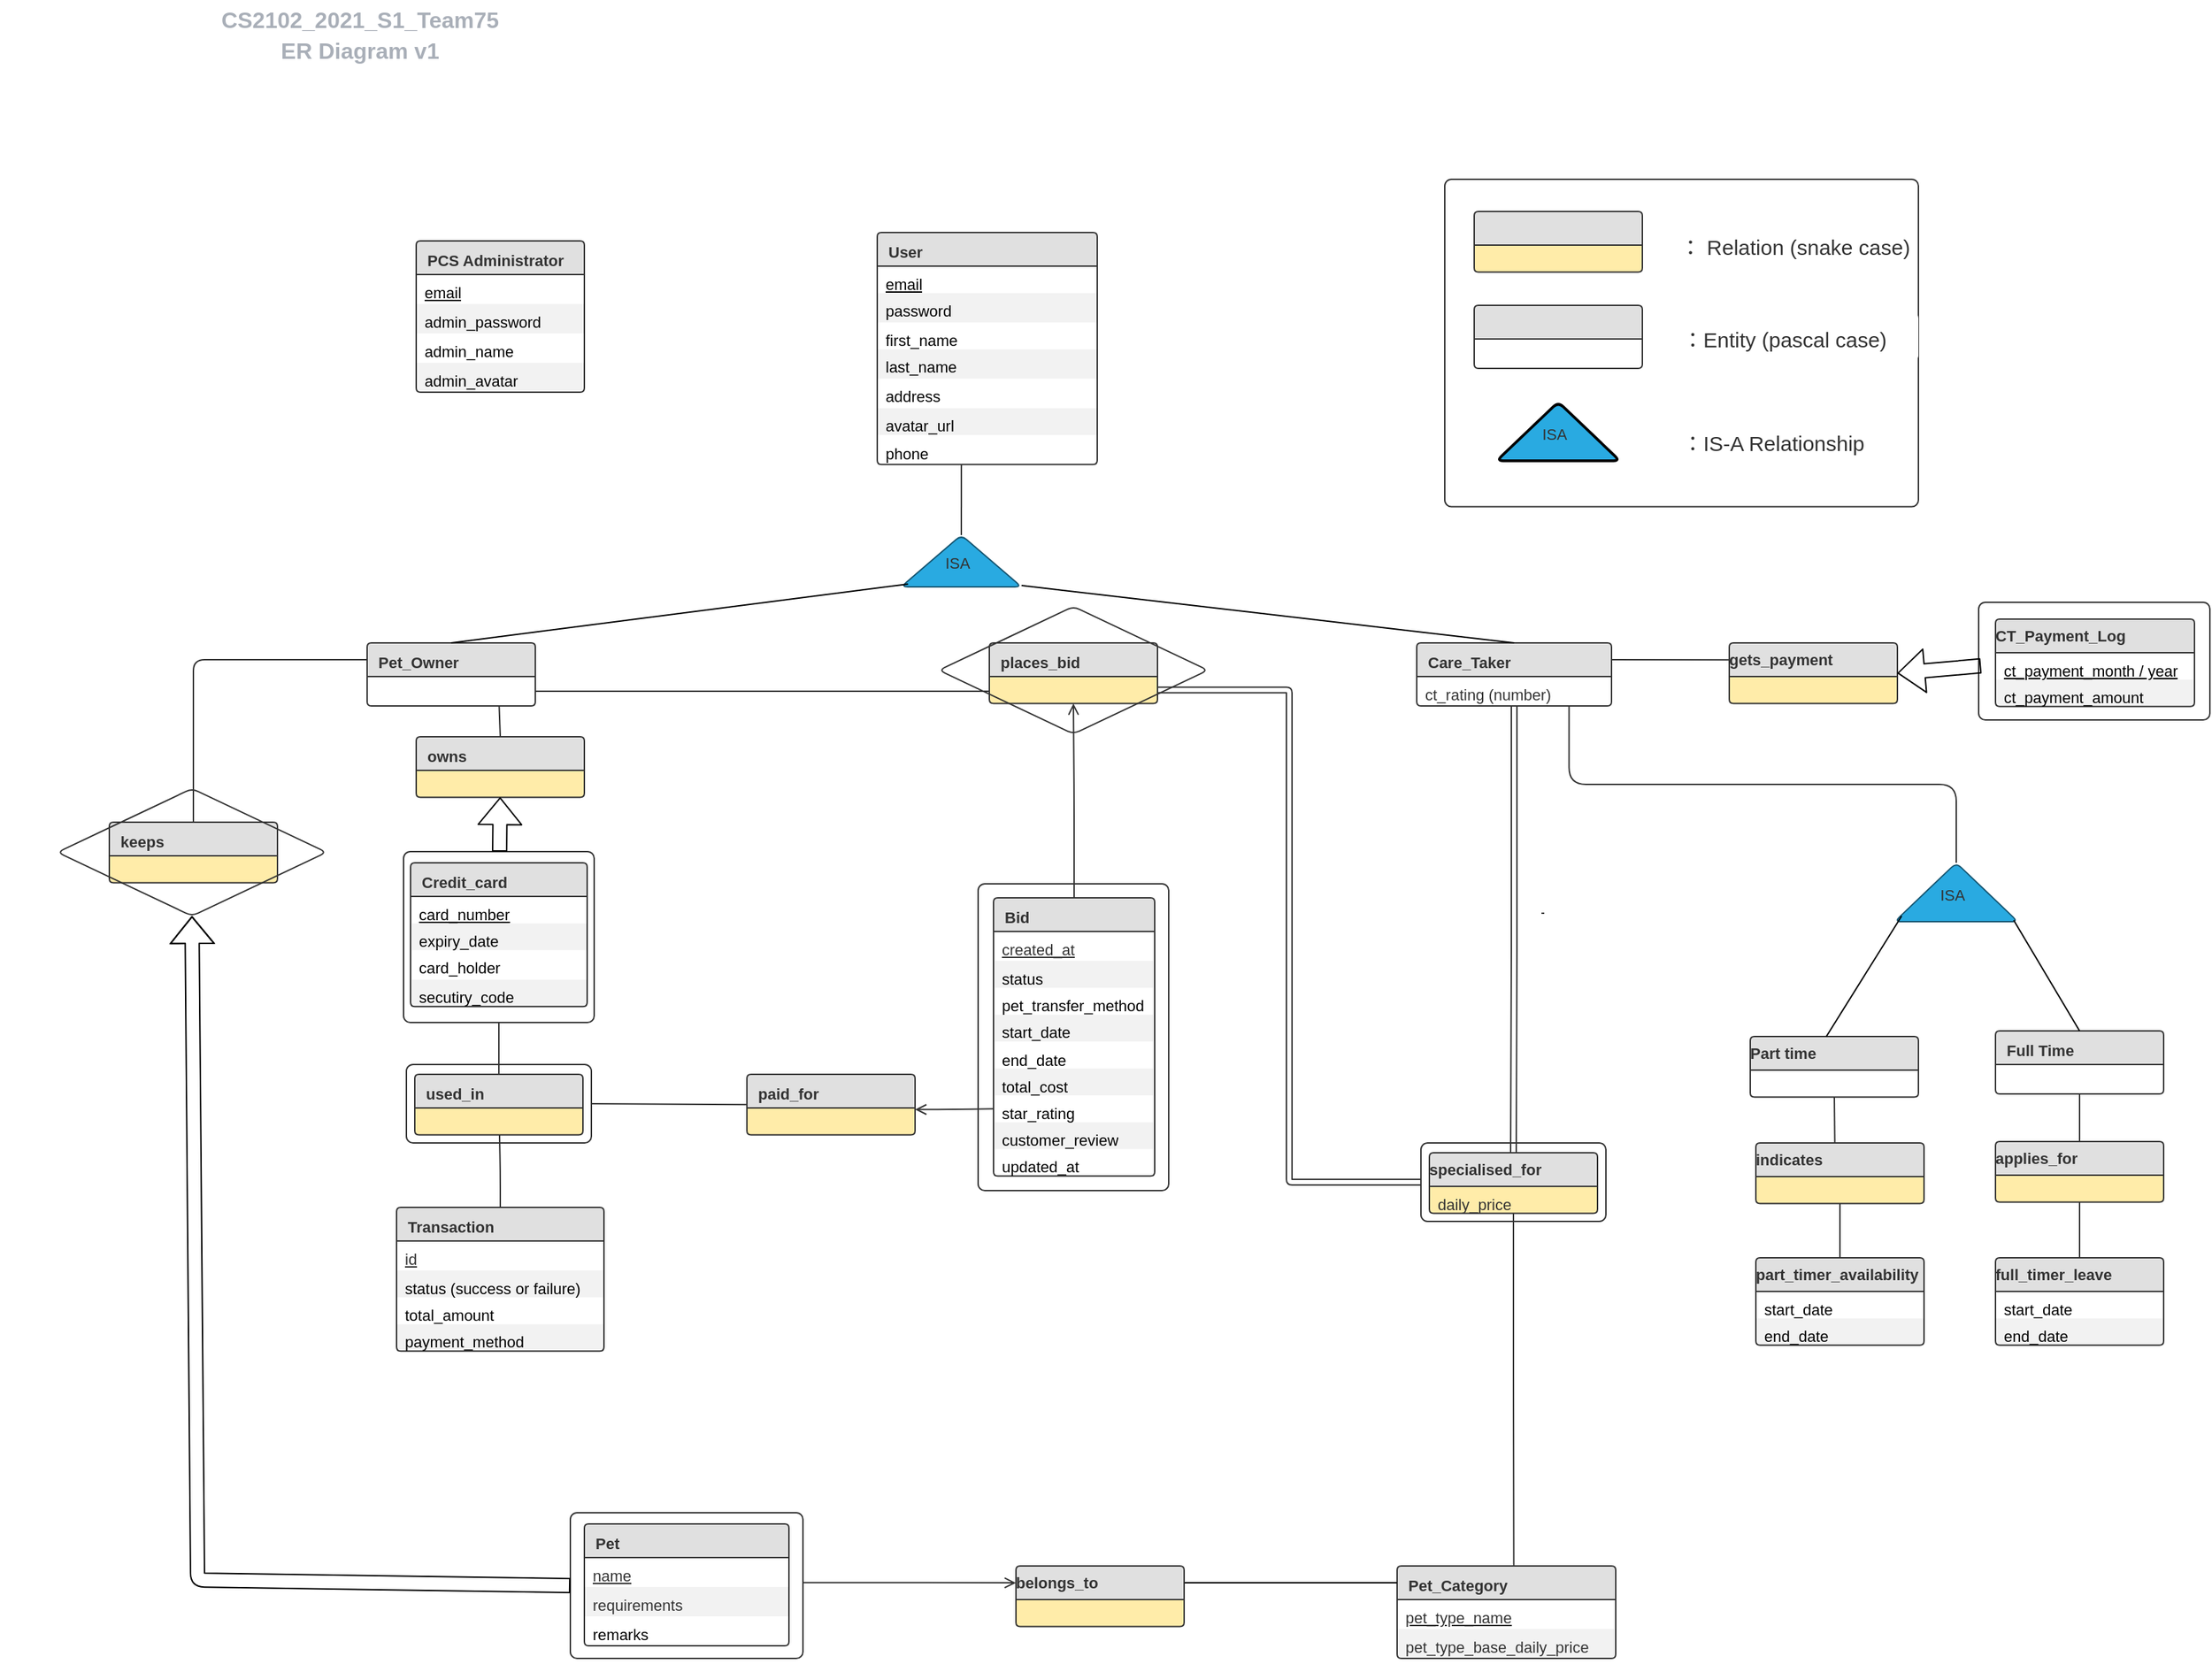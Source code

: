 <mxfile version="13.7.3" type="github">
  <diagram id="R2lEEEUBdFMjLlhIrx00" name="Page-1">
    <mxGraphModel dx="702" dy="761" grid="1" gridSize="10" guides="1" tooltips="1" connect="1" arrows="1" fold="1" page="1" pageScale="1" pageWidth="850" pageHeight="1100" math="0" shadow="0" extFonts="Permanent Marker^https://fonts.googleapis.com/css?family=Permanent+Marker">
      <root>
        <mxCell id="0" />
        <mxCell id="1" parent="0" />
        <UserObject label="： Relation (snake case)" lucidchartObjectId="J92w3vOhZNqa" id="pLCtcRJWkeLQ_BAob0Jh-1">
          <mxCell style="html=1;whiteSpace=wrap;strokeColor=none;fontSize=15;fontColor=#333333;spacing=0;fillColor=#ffffff;" vertex="1" zOrder="0" parent="1">
            <mxGeometry x="1330" y="280" width="180" height="36" as="geometry" />
          </mxCell>
        </UserObject>
        <UserObject label="" lucidchartObjectId=".fisC.M4q9FI" id="pLCtcRJWkeLQ_BAob0Jh-2">
          <mxCell style="html=1;jettySize=18;overflow=width;strokeColor=#333333;strokeOpacity=100;rounded=1;arcSize=16;edgeStyle=orthogonalEdgeStyle;startArrow=none;;endArrow=none;;exitX=0.5;exitY=-0.007;exitPerimeter=1;entryX=-0.003;entryY=0.266;entryPerimeter=1;" edge="1" parent="1" source="pLCtcRJWkeLQ_BAob0Jh-58" target="pLCtcRJWkeLQ_BAob0Jh-5">
            <mxGeometry width="100" height="100" relative="1" as="geometry">
              <Array as="points" />
            </mxGeometry>
          </mxCell>
        </UserObject>
        <mxCell id="pLCtcRJWkeLQ_BAob0Jh-3" value="Care_Taker" style="html=1;whiteSpace=wrap;swimlane;childLayout=stackLayout;horizontal=1;horizontalStack=0;resizeParent=1;resizeParentMax=0;resizeLast=0;collapsible=1;marginBottom=0;swimlaneFillColor=#ffffff;startSize=24;fontSize=11;fontColor=#333333;align=left;spacingLeft=6.72;spacingRight=11.2;spacingTop=3.2;spacing=2;strokeColor=#333333;strokeOpacity=100;fillOpacity=100;rounded=1;absoluteArcSize=1;arcSize=6;fillColor=#ffffff;fillColor=#e0e0e0;" vertex="1" zOrder="522.334" parent="1">
          <mxGeometry x="1150" y="581" width="139" height="45" as="geometry" />
        </mxCell>
        <mxCell id="pLCtcRJWkeLQ_BAob0Jh-4" value="ct_rating (number)" style="part=1;resizeHeight=0;strokeColor=none;align=left;verticalAlign=top;spacingLeft=4;spacingRight=4;overflow=hidden;rotatable=0;points=[[0,0.5],[1,0.5]];portConstraint=eastwest;html=1;swimlaneFillColor=#ffffff;fontSize=11;fontColor=#333333;fillColor=none;strokeOpacity=100;fillOpacity=100;" vertex="1" parent="pLCtcRJWkeLQ_BAob0Jh-3">
          <mxGeometry y="24" width="139" height="21" as="geometry" />
        </mxCell>
        <mxCell id="pLCtcRJWkeLQ_BAob0Jh-5" value="Pet_Owner" style="html=1;whiteSpace=wrap;swimlane;childLayout=stackLayout;horizontal=1;horizontalStack=0;resizeParent=1;resizeParentMax=0;resizeLast=0;collapsible=1;marginBottom=0;swimlaneFillColor=#ffffff;startSize=24;fontSize=11;fontColor=#333333;align=left;spacingLeft=6.72;spacingRight=11.2;spacingTop=3.2;spacing=2;strokeColor=#333333;strokeOpacity=100;fillOpacity=100;rounded=1;absoluteArcSize=1;arcSize=6;fillColor=#ffffff;fillColor=#e0e0e0;" vertex="1" zOrder="523.853" parent="1">
          <mxGeometry x="401" y="581" width="120" height="45" as="geometry" />
        </mxCell>
        <mxCell id="pLCtcRJWkeLQ_BAob0Jh-6" value="" style="part=1;resizeHeight=0;strokeColor=none;align=left;verticalAlign=top;spacingLeft=4;spacingRight=4;overflow=hidden;rotatable=0;points=[[0,0.5],[1,0.5]];portConstraint=eastwest;html=1;swimlaneFillColor=#ffffff;fontSize=11;fillColor=none;strokeOpacity=100;fillOpacity=100;" vertex="1" parent="pLCtcRJWkeLQ_BAob0Jh-5">
          <mxGeometry y="24" width="120" height="21" as="geometry" />
        </mxCell>
        <mxCell id="pLCtcRJWkeLQ_BAob0Jh-7" value="Full Time" style="html=1;whiteSpace=wrap;swimlane;childLayout=stackLayout;horizontal=1;horizontalStack=0;resizeParent=1;resizeParentMax=0;resizeLast=0;collapsible=1;marginBottom=0;swimlaneFillColor=#ffffff;startSize=24;fontSize=11;fontColor=#333333;align=left;spacingLeft=6.72;spacingRight=11.2;spacingTop=3.2;spacing=2;strokeColor=#333333;strokeOpacity=100;fillOpacity=100;rounded=1;absoluteArcSize=1;arcSize=6;fillColor=#ffffff;fillColor=#e0e0e0;" vertex="1" zOrder="525.557" parent="1">
          <mxGeometry x="1563" y="858" width="120" height="45" as="geometry" />
        </mxCell>
        <mxCell id="pLCtcRJWkeLQ_BAob0Jh-8" value="" style="part=1;resizeHeight=0;strokeColor=none;align=left;verticalAlign=top;spacingLeft=4;spacingRight=4;overflow=hidden;rotatable=0;points=[[0,0.5],[1,0.5]];portConstraint=eastwest;html=1;swimlaneFillColor=#ffffff;fontSize=11;fillColor=none;strokeOpacity=100;fillOpacity=100;" vertex="1" parent="pLCtcRJWkeLQ_BAob0Jh-7">
          <mxGeometry y="24" width="120" height="21" as="geometry" />
        </mxCell>
        <mxCell id="pLCtcRJWkeLQ_BAob0Jh-9" value="Part time" style="html=1;whiteSpace=wrap;swimlane;childLayout=stackLayout;horizontal=1;horizontalStack=0;resizeParent=1;resizeParentMax=0;resizeLast=0;collapsible=1;marginBottom=0;swimlaneFillColor=#ffffff;startSize=24;fontSize=11;fontColor=#333333;align=left;spacing=0;strokeColor=#333333;strokeOpacity=100;fillOpacity=100;rounded=1;absoluteArcSize=1;arcSize=6;fillColor=#ffffff;fillColor=#e0e0e0;" vertex="1" zOrder="654.764" parent="1">
          <mxGeometry x="1388" y="862" width="120" height="43.2" as="geometry" />
        </mxCell>
        <mxCell id="pLCtcRJWkeLQ_BAob0Jh-10" value="" style="part=1;resizeHeight=0;strokeColor=none;align=left;verticalAlign=top;spacingLeft=4;spacingRight=4;overflow=hidden;rotatable=0;points=[[0,0.5],[1,0.5]];portConstraint=eastwest;html=1;swimlaneFillColor=#ffffff;fontSize=11;fillColor=none;strokeOpacity=100;fillOpacity=100;" vertex="1" parent="pLCtcRJWkeLQ_BAob0Jh-9">
          <mxGeometry y="24" width="120" height="19.2" as="geometry" />
        </mxCell>
        <mxCell id="pLCtcRJWkeLQ_BAob0Jh-11" value="User" style="html=1;whiteSpace=wrap;swimlane;childLayout=stackLayout;horizontal=1;horizontalStack=0;resizeParent=1;resizeParentMax=0;resizeLast=0;collapsible=1;marginBottom=0;swimlaneFillColor=#ffffff;startSize=24;fontSize=11;fontColor=#333333;align=left;spacingLeft=6.72;spacingRight=11.2;spacingTop=3.2;spacing=2;strokeColor=#333333;strokeOpacity=100;fillOpacity=100;rounded=1;absoluteArcSize=1;arcSize=6;fillColor=#ffffff;fillColor=#e0e0e0;" vertex="1" zOrder="655.764" parent="1">
          <mxGeometry x="765" y="288" width="157" height="165.6" as="geometry" />
        </mxCell>
        <mxCell id="pLCtcRJWkeLQ_BAob0Jh-12" value="&lt;span style=&quot;text-align: center;&quot;&gt;  &lt;/span&gt;&lt;span style=&quot;text-decoration: underline;text-align: center;&quot;&gt;email&lt;/span&gt;" style="part=1;resizeHeight=0;strokeColor=none;align=left;verticalAlign=top;spacingLeft=4;spacingRight=4;overflow=hidden;rotatable=0;points=[[0,0.5],[1,0.5]];portConstraint=eastwest;html=1;swimlaneFillColor=#ffffff;fontSize=11;fontStyle=4;fillColor=none;strokeOpacity=100;fillOpacity=100;" vertex="1" parent="pLCtcRJWkeLQ_BAob0Jh-11">
          <mxGeometry y="24" width="157" height="19.2" as="geometry" />
        </mxCell>
        <mxCell id="pLCtcRJWkeLQ_BAob0Jh-13" value="password" style="part=1;resizeHeight=0;strokeColor=none;align=left;verticalAlign=top;spacingLeft=4;spacingRight=4;overflow=hidden;rotatable=0;points=[[0,0.5],[1,0.5]];portConstraint=eastwest;html=1;swimlaneFillColor=#ffffff;fontSize=11;fontColor=#000000;fillColor=#000000;opacity=5;" vertex="1" parent="pLCtcRJWkeLQ_BAob0Jh-11">
          <mxGeometry y="43.2" width="157" height="21" as="geometry" />
        </mxCell>
        <mxCell id="pLCtcRJWkeLQ_BAob0Jh-14" value="  first_name" style="part=1;resizeHeight=0;strokeColor=none;align=left;verticalAlign=top;spacingLeft=4;spacingRight=4;overflow=hidden;rotatable=0;points=[[0,0.5],[1,0.5]];portConstraint=eastwest;html=1;swimlaneFillColor=#ffffff;fontSize=11;fillColor=none;strokeOpacity=100;fillOpacity=100;" vertex="1" parent="pLCtcRJWkeLQ_BAob0Jh-11">
          <mxGeometry y="64.2" width="157" height="19.2" as="geometry" />
        </mxCell>
        <mxCell id="pLCtcRJWkeLQ_BAob0Jh-15" value="last_name" style="part=1;resizeHeight=0;strokeColor=none;align=left;verticalAlign=top;spacingLeft=4;spacingRight=4;overflow=hidden;rotatable=0;points=[[0,0.5],[1,0.5]];portConstraint=eastwest;html=1;swimlaneFillColor=#ffffff;fontSize=11;fontColor=#000000;fillColor=#000000;opacity=5;" vertex="1" parent="pLCtcRJWkeLQ_BAob0Jh-11">
          <mxGeometry y="83.4" width="157" height="21" as="geometry" />
        </mxCell>
        <mxCell id="pLCtcRJWkeLQ_BAob0Jh-16" value="address" style="part=1;resizeHeight=0;strokeColor=none;align=left;verticalAlign=top;spacingLeft=4;spacingRight=4;overflow=hidden;rotatable=0;points=[[0,0.5],[1,0.5]];portConstraint=eastwest;html=1;swimlaneFillColor=#ffffff;fontSize=11;fontColor=#000000;fillColor=none;strokeOpacity=100;fillOpacity=100;" vertex="1" parent="pLCtcRJWkeLQ_BAob0Jh-11">
          <mxGeometry y="104.4" width="157" height="21" as="geometry" />
        </mxCell>
        <mxCell id="pLCtcRJWkeLQ_BAob0Jh-17" value="  avatar_url" style="part=1;resizeHeight=0;strokeColor=none;align=left;verticalAlign=top;spacingLeft=4;spacingRight=4;overflow=hidden;rotatable=0;points=[[0,0.5],[1,0.5]];portConstraint=eastwest;html=1;swimlaneFillColor=#ffffff;fontSize=11;fillColor=#000000;opacity=5;" vertex="1" parent="pLCtcRJWkeLQ_BAob0Jh-11">
          <mxGeometry y="125.4" width="157" height="19.2" as="geometry" />
        </mxCell>
        <mxCell id="pLCtcRJWkeLQ_BAob0Jh-18" value="phone" style="part=1;resizeHeight=0;strokeColor=none;align=left;verticalAlign=top;spacingLeft=4;spacingRight=4;overflow=hidden;rotatable=0;points=[[0,0.5],[1,0.5]];portConstraint=eastwest;html=1;swimlaneFillColor=#ffffff;fontSize=11;fontColor=#000000;fillColor=none;strokeOpacity=100;fillOpacity=100;" vertex="1" parent="pLCtcRJWkeLQ_BAob0Jh-11">
          <mxGeometry y="144.6" width="157" height="21" as="geometry" />
        </mxCell>
        <mxCell id="pLCtcRJWkeLQ_BAob0Jh-19" value="" style="group;dropTarget=0;" vertex="1" parent="1">
          <mxGeometry x="140" y="123" width="512" height="46" as="geometry" />
        </mxCell>
        <UserObject label="&lt;div style=&quot;font-size:16px;color:#a9afb8;font-weight: bold;text-align: center;margin-left: 6px;margin-right: 6px;margin-top: 2px;&quot;&gt;CS2102_2021_S1_Team75&#xa;&lt;/div&gt;&lt;div style=&quot;font-size:16px;color:#a9afb8;font-weight: bold;text-align: center;margin-left: 6px;margin-right: 6px;margin-top: 2px;&quot;&gt;ER Diagram v1&lt;/div&gt;" lucidchartObjectId="7P10iKuZFoYz" id="pLCtcRJWkeLQ_BAob0Jh-20">
          <mxCell style="html=1;whiteSpace=wrap;;overflow=width;spacing=2;strokeOpacity=0;fillOpacity=0;rounded=1;absoluteArcSize=1;arcSize=9.6;fillColor=#ffffff;" vertex="1" zOrder="689.896" parent="pLCtcRJWkeLQ_BAob0Jh-19">
            <mxGeometry width="512" height="46" as="geometry" />
          </mxCell>
        </UserObject>
        <mxCell id="pLCtcRJWkeLQ_BAob0Jh-21" value="Pet" style="html=1;whiteSpace=wrap;swimlane;childLayout=stackLayout;horizontal=1;horizontalStack=0;resizeParent=1;resizeParentMax=0;resizeLast=0;collapsible=1;marginBottom=0;swimlaneFillColor=#ffffff;startSize=24;fontSize=11;fontColor=#333333;align=left;spacingLeft=6.72;spacingRight=11.2;spacingTop=3.2;spacing=2;strokeColor=#333333;strokeOpacity=100;fillOpacity=100;rounded=1;absoluteArcSize=1;arcSize=6;fillColor=#ffffff;fillColor=#e0e0e0;" vertex="1" zOrder="719" parent="1">
          <mxGeometry x="556" y="1210" width="146" height="87" as="geometry" />
        </mxCell>
        <mxCell id="pLCtcRJWkeLQ_BAob0Jh-22" value="name" style="part=1;resizeHeight=0;strokeColor=none;align=left;verticalAlign=top;spacingLeft=4;spacingRight=4;overflow=hidden;rotatable=0;points=[[0,0.5],[1,0.5]];portConstraint=eastwest;html=1;swimlaneFillColor=#ffffff;fontSize=11;fontColor=#333333;fontStyle=4;fillColor=none;strokeOpacity=100;fillOpacity=100;" vertex="1" parent="pLCtcRJWkeLQ_BAob0Jh-21">
          <mxGeometry y="24" width="146" height="21" as="geometry" />
        </mxCell>
        <mxCell id="pLCtcRJWkeLQ_BAob0Jh-23" value="requirements" style="part=1;resizeHeight=0;strokeColor=none;align=left;verticalAlign=top;spacingLeft=4;spacingRight=4;overflow=hidden;rotatable=0;points=[[0,0.5],[1,0.5]];portConstraint=eastwest;html=1;swimlaneFillColor=#ffffff;fontSize=11;fontColor=#333333;fillColor=#000000;opacity=5;" vertex="1" parent="pLCtcRJWkeLQ_BAob0Jh-21">
          <mxGeometry y="45" width="146" height="21" as="geometry" />
        </mxCell>
        <mxCell id="pLCtcRJWkeLQ_BAob0Jh-24" value="remarks" style="part=1;resizeHeight=0;strokeColor=none;align=left;verticalAlign=top;spacingLeft=4;spacingRight=4;overflow=hidden;rotatable=0;points=[[0,0.5],[1,0.5]];portConstraint=eastwest;html=1;swimlaneFillColor=#ffffff;fontSize=11;fontColor=#000000;fillColor=none;strokeOpacity=100;fillOpacity=100;" vertex="1" parent="pLCtcRJWkeLQ_BAob0Jh-21">
          <mxGeometry y="66" width="146" height="21" as="geometry" />
        </mxCell>
        <mxCell id="pLCtcRJWkeLQ_BAob0Jh-26" value="Pet_Category" style="html=1;whiteSpace=wrap;swimlane;childLayout=stackLayout;horizontal=1;horizontalStack=0;resizeParent=1;resizeParentMax=0;resizeLast=0;collapsible=1;marginBottom=0;swimlaneFillColor=#ffffff;startSize=24;fontSize=11;fontColor=#333333;align=left;spacingLeft=6.72;spacingRight=11.2;spacingTop=3.2;spacing=2;strokeColor=#333333;strokeOpacity=100;fillOpacity=100;rounded=1;absoluteArcSize=1;arcSize=6;fillColor=#ffffff;fillColor=#e0e0e0;" vertex="1" zOrder="1049.189" parent="1">
          <mxGeometry x="1136" y="1240" width="156" height="66" as="geometry" />
        </mxCell>
        <mxCell id="pLCtcRJWkeLQ_BAob0Jh-27" value="pet_type_name" style="part=1;resizeHeight=0;strokeColor=none;align=left;verticalAlign=top;spacingLeft=4;spacingRight=4;overflow=hidden;rotatable=0;points=[[0,0.5],[1,0.5]];portConstraint=eastwest;html=1;swimlaneFillColor=#ffffff;fontSize=11;fontColor=#333333;fontStyle=4;fillColor=none;strokeOpacity=100;fillOpacity=100;" vertex="1" parent="pLCtcRJWkeLQ_BAob0Jh-26">
          <mxGeometry y="24" width="156" height="21" as="geometry" />
        </mxCell>
        <mxCell id="pLCtcRJWkeLQ_BAob0Jh-28" value="pet_type_base_daily_price" style="part=1;resizeHeight=0;strokeColor=none;align=left;verticalAlign=top;spacingLeft=4;spacingRight=4;overflow=hidden;rotatable=0;points=[[0,0.5],[1,0.5]];portConstraint=eastwest;html=1;swimlaneFillColor=#ffffff;fontSize=11;fontColor=#333333;fillColor=#000000;opacity=5;" vertex="1" parent="pLCtcRJWkeLQ_BAob0Jh-26">
          <mxGeometry y="45" width="156" height="21" as="geometry" />
        </mxCell>
        <mxCell id="pLCtcRJWkeLQ_BAob0Jh-29" value="PCS Administrator" style="html=1;whiteSpace=wrap;swimlane;childLayout=stackLayout;horizontal=1;horizontalStack=0;resizeParent=1;resizeParentMax=0;resizeLast=0;collapsible=1;marginBottom=0;swimlaneFillColor=#ffffff;startSize=24;fontSize=11;fontColor=#333333;align=left;spacingLeft=6.72;spacingRight=11.2;spacingTop=3.2;spacing=2;strokeColor=#333333;strokeOpacity=100;fillOpacity=100;rounded=1;absoluteArcSize=1;arcSize=6;fillColor=#ffffff;fillColor=#e0e0e0;" vertex="1" zOrder="1054.189" parent="1">
          <mxGeometry x="436" y="294" width="120" height="108" as="geometry" />
        </mxCell>
        <mxCell id="pLCtcRJWkeLQ_BAob0Jh-30" value="email" style="part=1;resizeHeight=0;strokeColor=none;align=left;verticalAlign=top;spacingLeft=4;spacingRight=4;overflow=hidden;rotatable=0;points=[[0,0.5],[1,0.5]];portConstraint=eastwest;html=1;swimlaneFillColor=#ffffff;fontSize=11;fontColor=#000000;fontStyle=4;fillColor=none;strokeOpacity=100;fillOpacity=100;" vertex="1" parent="pLCtcRJWkeLQ_BAob0Jh-29">
          <mxGeometry y="24" width="120" height="21" as="geometry" />
        </mxCell>
        <mxCell id="pLCtcRJWkeLQ_BAob0Jh-31" value="admin_password" style="part=1;resizeHeight=0;strokeColor=none;align=left;verticalAlign=top;spacingLeft=4;spacingRight=4;overflow=hidden;rotatable=0;points=[[0,0.5],[1,0.5]];portConstraint=eastwest;html=1;swimlaneFillColor=#ffffff;fontSize=11;fontColor=#000000;fillColor=#000000;opacity=5;" vertex="1" parent="pLCtcRJWkeLQ_BAob0Jh-29">
          <mxGeometry y="45" width="120" height="21" as="geometry" />
        </mxCell>
        <mxCell id="pLCtcRJWkeLQ_BAob0Jh-32" value="admin_name" style="part=1;resizeHeight=0;strokeColor=none;align=left;verticalAlign=top;spacingLeft=4;spacingRight=4;overflow=hidden;rotatable=0;points=[[0,0.5],[1,0.5]];portConstraint=eastwest;html=1;swimlaneFillColor=#ffffff;fontSize=11;fontColor=#000000;fillColor=none;strokeOpacity=100;fillOpacity=100;" vertex="1" parent="pLCtcRJWkeLQ_BAob0Jh-29">
          <mxGeometry y="66" width="120" height="21" as="geometry" />
        </mxCell>
        <mxCell id="pLCtcRJWkeLQ_BAob0Jh-33" value="admin_avatar" style="part=1;resizeHeight=0;strokeColor=none;align=left;verticalAlign=top;spacingLeft=4;spacingRight=4;overflow=hidden;rotatable=0;points=[[0,0.5],[1,0.5]];portConstraint=eastwest;html=1;swimlaneFillColor=#ffffff;fontSize=11;fontColor=#000000;fillColor=#000000;opacity=5;" vertex="1" parent="pLCtcRJWkeLQ_BAob0Jh-29">
          <mxGeometry y="87" width="120" height="21" as="geometry" />
        </mxCell>
        <UserObject label="" lucidchartObjectId="eF0wk0n9QOhP" id="pLCtcRJWkeLQ_BAob0Jh-34">
          <mxCell style="html=1;jettySize=18;overflow=width;rounded=0;startArrow=none;;endArrow=none;;exitX=0.5;exitY=1.007;exitPerimeter=1;" edge="1" parent="1" source="pLCtcRJWkeLQ_BAob0Jh-58">
            <mxGeometry width="100" height="100" relative="1" as="geometry">
              <Array as="points" />
              <mxPoint x="276" y="730" as="targetPoint" />
            </mxGeometry>
          </mxCell>
        </UserObject>
        <mxCell id="pLCtcRJWkeLQ_BAob0Jh-35" value="Transaction" style="html=1;whiteSpace=wrap;swimlane;childLayout=stackLayout;horizontal=1;horizontalStack=0;resizeParent=1;resizeParentMax=0;resizeLast=0;collapsible=1;marginBottom=0;swimlaneFillColor=#ffffff;startSize=24;fontSize=11;fontColor=#333333;align=left;spacingLeft=6.72;spacingRight=11.2;spacingTop=3.2;spacing=2;strokeColor=#333333;strokeOpacity=100;fillOpacity=100;rounded=1;absoluteArcSize=1;arcSize=6;fillColor=#ffffff;fillColor=#e0e0e0;" vertex="1" zOrder="1079.189" parent="1">
          <mxGeometry x="422" y="984" width="148" height="102.6" as="geometry" />
        </mxCell>
        <mxCell id="pLCtcRJWkeLQ_BAob0Jh-36" value="id" style="part=1;resizeHeight=0;strokeColor=none;align=left;verticalAlign=top;spacingLeft=4;spacingRight=4;overflow=hidden;rotatable=0;points=[[0,0.5],[1,0.5]];portConstraint=eastwest;html=1;swimlaneFillColor=#ffffff;fontSize=11;fontColor=#333333;fontStyle=4;fillColor=none;strokeOpacity=100;fillOpacity=100;" vertex="1" parent="pLCtcRJWkeLQ_BAob0Jh-35">
          <mxGeometry y="24" width="148" height="21" as="geometry" />
        </mxCell>
        <mxCell id="pLCtcRJWkeLQ_BAob0Jh-37" value="  status (success or failure)" style="part=1;resizeHeight=0;strokeColor=none;align=left;verticalAlign=top;spacingLeft=4;spacingRight=4;overflow=hidden;rotatable=0;points=[[0,0.5],[1,0.5]];portConstraint=eastwest;html=1;swimlaneFillColor=#ffffff;fontSize=11;fillColor=#000000;opacity=5;" vertex="1" parent="pLCtcRJWkeLQ_BAob0Jh-35">
          <mxGeometry y="45" width="148" height="19.2" as="geometry" />
        </mxCell>
        <mxCell id="pLCtcRJWkeLQ_BAob0Jh-38" value="  total_amount" style="part=1;resizeHeight=0;strokeColor=none;align=left;verticalAlign=top;spacingLeft=4;spacingRight=4;overflow=hidden;rotatable=0;points=[[0,0.5],[1,0.5]];portConstraint=eastwest;html=1;swimlaneFillColor=#ffffff;fontSize=11;fillColor=none;strokeOpacity=100;fillOpacity=100;" vertex="1" parent="pLCtcRJWkeLQ_BAob0Jh-35">
          <mxGeometry y="64.2" width="148" height="19.2" as="geometry" />
        </mxCell>
        <mxCell id="pLCtcRJWkeLQ_BAob0Jh-39" value="  payment_method" style="part=1;resizeHeight=0;strokeColor=none;align=left;verticalAlign=top;spacingLeft=4;spacingRight=4;overflow=hidden;rotatable=0;points=[[0,0.5],[1,0.5]];portConstraint=eastwest;html=1;swimlaneFillColor=#ffffff;fontSize=11;fillColor=#000000;opacity=5;" vertex="1" parent="pLCtcRJWkeLQ_BAob0Jh-35">
          <mxGeometry y="83.4" width="148" height="19.2" as="geometry" />
        </mxCell>
        <UserObject label="" lucidchartObjectId="Ok1wGXs0Cxxs" id="pLCtcRJWkeLQ_BAob0Jh-40">
          <mxCell style="html=1;jettySize=18;overflow=width;strokeColor=#333333;strokeOpacity=100;rounded=1;arcSize=24;edgeStyle=orthogonalEdgeStyle;startArrow=none;;endArrow=none;;exitX=0.5;exitY=1.007;exitPerimeter=1;entryX=0.5;entryY=-0.007;entryPerimeter=1;shape=link;" edge="1" parent="1" source="pLCtcRJWkeLQ_BAob0Jh-3" target="pLCtcRJWkeLQ_BAob0Jh-48">
            <mxGeometry width="100" height="100" relative="1" as="geometry">
              <Array as="points">
                <mxPoint x="1220" y="800" />
              </Array>
            </mxGeometry>
          </mxCell>
        </UserObject>
        <UserObject label="" lucidchartObjectId="3k1wYldF0scP" id="pLCtcRJWkeLQ_BAob0Jh-41">
          <mxCell style="html=1;jettySize=18;overflow=width;strokeColor=#333333;strokeOpacity=100;rounded=1;arcSize=24;edgeStyle=orthogonalEdgeStyle;startArrow=none;;endArrow=none;;exitX=0.5;exitY=1.007;exitPerimeter=1;entryX=0.534;entryY=-0.005;entryPerimeter=1;" edge="1" parent="1" source="pLCtcRJWkeLQ_BAob0Jh-48" target="pLCtcRJWkeLQ_BAob0Jh-26">
            <mxGeometry width="100" height="100" relative="1" as="geometry">
              <Array as="points" />
            </mxGeometry>
          </mxCell>
        </UserObject>
        <UserObject label="ISA" lucidchartObjectId="Zm1wp87TRQOu" id="pLCtcRJWkeLQ_BAob0Jh-42">
          <mxCell style="html=1;whiteSpace=wrap;shape=triangle;direction=north;fontSize=11;fontColor=#333333;align=center;spacingLeft=6.72;spacingRight=11.2;spacingTop=3.2;spacing=3;strokeColor=#155571;fillOpacity=100;rounded=1;absoluteArcSize=1;arcSize=9.6;fillColor=#29aae1;" vertex="1" zOrder="1092.189" parent="1">
            <mxGeometry x="782" y="504" width="86" height="37" as="geometry" />
          </mxCell>
        </UserObject>
        <UserObject label="" lucidchartObjectId="Zm1wcgM~XhMM" id="pLCtcRJWkeLQ_BAob0Jh-43">
          <mxCell style="html=1;jettySize=18;overflow=width;rounded=0;startArrow=none;;endArrow=none;;exitX=0.054;exitY=0.058;exitPerimeter=0;entryX=0.5;entryY=-0.007;entryPerimeter=1;exitDx=0;exitDy=0;" edge="1" parent="1" source="pLCtcRJWkeLQ_BAob0Jh-42" target="pLCtcRJWkeLQ_BAob0Jh-5">
            <mxGeometry width="100" height="100" relative="1" as="geometry">
              <Array as="points" />
            </mxGeometry>
          </mxCell>
        </UserObject>
        <UserObject label="" lucidchartObjectId="Zm1w4iTG2UIC" id="pLCtcRJWkeLQ_BAob0Jh-44">
          <mxCell style="html=1;jettySize=18;overflow=width;rounded=0;startArrow=none;;endArrow=none;;entryX=0.5;entryY=-0.007;entryPerimeter=1;" edge="1" parent="1" target="pLCtcRJWkeLQ_BAob0Jh-3">
            <mxGeometry width="100" height="100" relative="1" as="geometry">
              <Array as="points" />
              <mxPoint x="868" y="540" as="sourcePoint" />
            </mxGeometry>
          </mxCell>
        </UserObject>
        <UserObject label="" lucidchartObjectId="Zm1wftv0lwO5" id="pLCtcRJWkeLQ_BAob0Jh-45">
          <mxCell style="html=1;jettySize=18;overflow=width;strokeColor=#333333;strokeOpacity=100;rounded=1;arcSize=24;edgeStyle=orthogonalEdgeStyle;startArrow=none;;endArrow=none;;exitX=0.382;exitY=1.002;exitPerimeter=1;entryX=1;entryY=0.5;entryDx=0;entryDy=0;" edge="1" parent="1" source="pLCtcRJWkeLQ_BAob0Jh-11" target="pLCtcRJWkeLQ_BAob0Jh-42">
            <mxGeometry width="100" height="100" relative="1" as="geometry">
              <Array as="points" />
              <mxPoint x="825" y="490" as="targetPoint" />
            </mxGeometry>
          </mxCell>
        </UserObject>
        <UserObject label="" lucidchartObjectId="~M1wTSHABmT." id="pLCtcRJWkeLQ_BAob0Jh-46">
          <mxCell style="html=1;jettySize=18;overflow=width;strokeColor=#333333;strokeOpacity=100;rounded=1;arcSize=24;edgeStyle=orthogonalEdgeStyle;startArrow=none;;endArrow=open;;exitX=1.002;exitY=0.48;exitPerimeter=1;entryX=-0.003;entryY=0.278;entryPerimeter=1;" edge="1" parent="1" source="pLCtcRJWkeLQ_BAob0Jh-92" target="pLCtcRJWkeLQ_BAob0Jh-55">
            <mxGeometry width="100" height="100" relative="1" as="geometry">
              <Array as="points" />
            </mxGeometry>
          </mxCell>
        </UserObject>
        <UserObject label="" lucidchartObjectId="lN1w8nqqmAUg" id="pLCtcRJWkeLQ_BAob0Jh-47">
          <mxCell style="html=1;jettySize=18;overflow=width;rounded=0;startArrow=none;;endArrow=none;;exitX=1.002;exitY=0.278;exitPerimeter=1;entryX=-0.002;entryY=0.181;entryPerimeter=1;" edge="1" parent="1" source="pLCtcRJWkeLQ_BAob0Jh-55" target="pLCtcRJWkeLQ_BAob0Jh-26">
            <mxGeometry width="100" height="100" relative="1" as="geometry">
              <Array as="points" />
            </mxGeometry>
          </mxCell>
        </UserObject>
        <mxCell id="pLCtcRJWkeLQ_BAob0Jh-48" value="specialised_for" style="html=1;whiteSpace=wrap;swimlane;childLayout=stackLayout;horizontal=1;horizontalStack=0;resizeParent=1;resizeParentMax=0;resizeLast=0;collapsible=1;marginBottom=0;swimlaneFillColor=#ffeca9;startSize=24;fontSize=11;fontColor=#333333;align=left;spacing=0;strokeColor=#333333;strokeOpacity=100;fillOpacity=100;rounded=1;absoluteArcSize=1;arcSize=6;fillColor=#ffeca9;fillColor=#e0e0e0;" vertex="1" zOrder="1123.189" parent="1">
          <mxGeometry x="1159" y="945" width="120" height="43.2" as="geometry" />
        </mxCell>
        <mxCell id="pLCtcRJWkeLQ_BAob0Jh-49" value="daily_price" style="part=1;resizeHeight=0;strokeColor=none;align=left;verticalAlign=top;spacingLeft=4;spacingRight=4;overflow=hidden;rotatable=0;points=[[0,0.5],[1,0.5]];portConstraint=eastwest;html=1;swimlaneFillColor=#ffeca9;fontSize=11;fontColor=#333333;fillColor=none;strokeOpacity=100;fillOpacity=100;" vertex="1" parent="pLCtcRJWkeLQ_BAob0Jh-48">
          <mxGeometry y="24" width="120" height="19.2" as="geometry" />
        </mxCell>
        <mxCell id="pLCtcRJWkeLQ_BAob0Jh-50" value="Credit_card" style="html=1;whiteSpace=wrap;swimlane;childLayout=stackLayout;horizontal=1;horizontalStack=0;resizeParent=1;resizeParentMax=0;resizeLast=0;collapsible=1;marginBottom=0;swimlaneFillColor=#ffffff;startSize=24;fontSize=11;fontColor=#333333;align=left;spacingLeft=6.72;spacingRight=11.2;spacingTop=3.2;spacing=2;strokeColor=#333333;strokeOpacity=100;fillOpacity=100;rounded=1;absoluteArcSize=1;arcSize=6;fillColor=#ffffff;fillColor=#e0e0e0;" vertex="1" zOrder="1129.189" parent="1">
          <mxGeometry x="432" y="738" width="126" height="102.6" as="geometry" />
        </mxCell>
        <mxCell id="pLCtcRJWkeLQ_BAob0Jh-51" value="&lt;span style=&quot;text-align: center;&quot;&gt;  &lt;/span&gt;&lt;span style=&quot;text-decoration: underline;text-align: center;&quot;&gt;card_number&lt;/span&gt;" style="part=1;resizeHeight=0;strokeColor=none;align=left;verticalAlign=top;spacingLeft=4;spacingRight=4;overflow=hidden;rotatable=0;points=[[0,0.5],[1,0.5]];portConstraint=eastwest;html=1;swimlaneFillColor=#ffffff;fontSize=11;fontStyle=4;fillColor=none;strokeOpacity=100;fillOpacity=100;" vertex="1" parent="pLCtcRJWkeLQ_BAob0Jh-50">
          <mxGeometry y="24" width="126" height="19.2" as="geometry" />
        </mxCell>
        <mxCell id="pLCtcRJWkeLQ_BAob0Jh-52" value="  expiry_date" style="part=1;resizeHeight=0;strokeColor=none;align=left;verticalAlign=top;spacingLeft=4;spacingRight=4;overflow=hidden;rotatable=0;points=[[0,0.5],[1,0.5]];portConstraint=eastwest;html=1;swimlaneFillColor=#ffffff;fontSize=11;fillColor=#000000;opacity=5;" vertex="1" parent="pLCtcRJWkeLQ_BAob0Jh-50">
          <mxGeometry y="43.2" width="126" height="19.2" as="geometry" />
        </mxCell>
        <mxCell id="pLCtcRJWkeLQ_BAob0Jh-53" value="card_holder" style="part=1;resizeHeight=0;strokeColor=none;align=left;verticalAlign=top;spacingLeft=4;spacingRight=4;overflow=hidden;rotatable=0;points=[[0,0.5],[1,0.5]];portConstraint=eastwest;html=1;swimlaneFillColor=#ffffff;fontSize=11;fontColor=#000000;fillColor=none;strokeOpacity=100;fillOpacity=100;" vertex="1" parent="pLCtcRJWkeLQ_BAob0Jh-50">
          <mxGeometry y="62.4" width="126" height="21" as="geometry" />
        </mxCell>
        <mxCell id="pLCtcRJWkeLQ_BAob0Jh-54" value="   secutiry_code" style="part=1;resizeHeight=0;strokeColor=none;align=left;verticalAlign=top;spacingLeft=4;spacingRight=4;overflow=hidden;rotatable=0;points=[[0,0.5],[1,0.5]];portConstraint=eastwest;html=1;swimlaneFillColor=#ffffff;fontSize=11;fillColor=#000000;opacity=5;" vertex="1" parent="pLCtcRJWkeLQ_BAob0Jh-50">
          <mxGeometry y="83.4" width="126" height="19.2" as="geometry" />
        </mxCell>
        <mxCell id="pLCtcRJWkeLQ_BAob0Jh-55" value="belongs_to" style="html=1;whiteSpace=wrap;swimlane;childLayout=stackLayout;horizontal=1;horizontalStack=0;resizeParent=1;resizeParentMax=0;resizeLast=0;collapsible=1;marginBottom=0;swimlaneFillColor=#ffeca9;startSize=24;fontSize=11;fontColor=#333333;align=left;spacing=0;strokeColor=#333333;strokeOpacity=100;fillOpacity=100;rounded=1;absoluteArcSize=1;arcSize=6;fillColor=#ffeca9;fillColor=#e0e0e0;" vertex="1" zOrder="1132.189" parent="1">
          <mxGeometry x="864" y="1240" width="120" height="43.2" as="geometry" />
        </mxCell>
        <mxCell id="pLCtcRJWkeLQ_BAob0Jh-56" value="" style="part=1;resizeHeight=0;strokeColor=none;align=left;verticalAlign=top;spacingLeft=4;spacingRight=4;overflow=hidden;rotatable=0;points=[[0,0.5],[1,0.5]];portConstraint=eastwest;html=1;swimlaneFillColor=#ffeca9;fontSize=11;fillColor=none;strokeOpacity=100;fillOpacity=100;" vertex="1" parent="pLCtcRJWkeLQ_BAob0Jh-55">
          <mxGeometry y="24" width="120" height="19.2" as="geometry" />
        </mxCell>
        <UserObject label="" lucidchartObjectId="B01wCE1-mpaB" id="pLCtcRJWkeLQ_BAob0Jh-57">
          <mxCell style="html=1;jettySize=18;overflow=width;strokeColor=#333333;strokeOpacity=100;rounded=0;startArrow=none;;endArrow=none;;" edge="1" parent="1">
            <mxGeometry width="100" height="100" relative="1" as="geometry">
              <Array as="points" />
              <mxPoint x="1241" y="774" as="sourcePoint" />
              <mxPoint x="1239" y="774" as="targetPoint" />
            </mxGeometry>
          </mxCell>
        </UserObject>
        <mxCell id="pLCtcRJWkeLQ_BAob0Jh-58" value="keeps" style="html=1;whiteSpace=wrap;swimlane;childLayout=stackLayout;horizontal=1;horizontalStack=0;resizeParent=1;resizeParentMax=0;resizeLast=0;collapsible=1;marginBottom=0;swimlaneFillColor=#ffeca9;startSize=24;fontSize=11;fontColor=#333333;align=left;spacingLeft=6.72;spacingRight=11.2;spacingTop=3.2;spacing=2;strokeColor=#333333;strokeOpacity=100;fillOpacity=100;rounded=1;absoluteArcSize=1;arcSize=6;fillColor=#ffeca9;fillColor=#e0e0e0;" vertex="1" zOrder="1142.189" parent="1">
          <mxGeometry x="217" y="709" width="120" height="43.2" as="geometry" />
        </mxCell>
        <mxCell id="pLCtcRJWkeLQ_BAob0Jh-59" value="" style="part=1;resizeHeight=0;strokeColor=none;align=left;verticalAlign=top;spacingLeft=4;spacingRight=4;overflow=hidden;rotatable=0;points=[[0,0.5],[1,0.5]];portConstraint=eastwest;html=1;swimlaneFillColor=#ffeca9;fontSize=11;fillColor=none;strokeOpacity=100;fillOpacity=100;" vertex="1" parent="pLCtcRJWkeLQ_BAob0Jh-58">
          <mxGeometry y="24" width="120" height="19.2" as="geometry" />
        </mxCell>
        <mxCell id="pLCtcRJWkeLQ_BAob0Jh-60" value="places_bid" style="html=1;whiteSpace=wrap;swimlane;childLayout=stackLayout;horizontal=1;horizontalStack=0;resizeParent=1;resizeParentMax=0;resizeLast=0;collapsible=1;marginBottom=0;swimlaneFillColor=#ffeca9;startSize=24;fontSize=11;fontColor=#333333;align=left;spacingLeft=6.72;spacingRight=11.2;spacingTop=3.2;spacing=2;strokeColor=#333333;strokeOpacity=100;fillOpacity=100;rounded=1;absoluteArcSize=1;arcSize=6;fillColor=#ffeca9;fillColor=#e0e0e0;" vertex="1" zOrder="1143.189" parent="1">
          <mxGeometry x="845" y="581" width="120" height="43.2" as="geometry" />
        </mxCell>
        <mxCell id="pLCtcRJWkeLQ_BAob0Jh-61" value="" style="part=1;resizeHeight=0;strokeColor=none;align=left;verticalAlign=top;spacingLeft=4;spacingRight=4;overflow=hidden;rotatable=0;points=[[0,0.5],[1,0.5]];portConstraint=eastwest;html=1;swimlaneFillColor=#ffeca9;fontSize=11;fillColor=none;strokeOpacity=100;fillOpacity=100;" vertex="1" parent="pLCtcRJWkeLQ_BAob0Jh-60">
          <mxGeometry y="24" width="120" height="19.2" as="geometry" />
        </mxCell>
        <mxCell id="pLCtcRJWkeLQ_BAob0Jh-62" value="paid_for" style="html=1;whiteSpace=wrap;swimlane;childLayout=stackLayout;horizontal=1;horizontalStack=0;resizeParent=1;resizeParentMax=0;resizeLast=0;collapsible=1;marginBottom=0;swimlaneFillColor=#ffeca9;startSize=24;fontSize=11;fontColor=#333333;align=left;spacingLeft=6.72;spacingRight=11.2;spacingTop=3.2;spacing=2;strokeColor=#333333;strokeOpacity=100;fillOpacity=100;rounded=1;absoluteArcSize=1;arcSize=6;fillColor=#ffeca9;fillColor=#e0e0e0;" vertex="1" zOrder="1144.189" parent="1">
          <mxGeometry x="672" y="889" width="120" height="43.2" as="geometry" />
        </mxCell>
        <mxCell id="pLCtcRJWkeLQ_BAob0Jh-63" value="" style="part=1;resizeHeight=0;strokeColor=none;align=left;verticalAlign=top;spacingLeft=4;spacingRight=4;overflow=hidden;rotatable=0;points=[[0,0.5],[1,0.5]];portConstraint=eastwest;html=1;swimlaneFillColor=#ffeca9;fontSize=11;fillColor=none;strokeOpacity=100;fillOpacity=100;" vertex="1" parent="pLCtcRJWkeLQ_BAob0Jh-62">
          <mxGeometry y="24" width="120" height="19.2" as="geometry" />
        </mxCell>
        <UserObject label="ISA" lucidchartObjectId="F-1wIIA9BhnV" id="pLCtcRJWkeLQ_BAob0Jh-64">
          <mxCell style="html=1;whiteSpace=wrap;shape=triangle;direction=north;fontSize=11;fontColor=#333333;align=center;spacingLeft=6.72;spacingRight=11.2;spacingTop=3.2;spacing=3;strokeColor=#155571;fillOpacity=100;rounded=1;absoluteArcSize=1;arcSize=9.6;fillColor=#29aae1;" vertex="1" zOrder="1147.189" parent="1">
            <mxGeometry x="1491" y="738" width="88" height="42" as="geometry" />
          </mxCell>
        </UserObject>
        <UserObject label="" lucidchartObjectId="N.1wyCxKDHjT" id="pLCtcRJWkeLQ_BAob0Jh-65">
          <mxCell style="html=1;jettySize=18;overflow=width;strokeColor=#333333;strokeOpacity=100;rounded=1;arcSize=24;edgeStyle=orthogonalEdgeStyle;startArrow=none;;endArrow=none;;exitX=-0.002;exitY=0.5;exitPerimeter=1;entryX=1.002;entryY=0.779;entryPerimeter=1;shape=link;" edge="1" parent="1" source="pLCtcRJWkeLQ_BAob0Jh-99" target="pLCtcRJWkeLQ_BAob0Jh-60">
            <mxGeometry width="100" height="100" relative="1" as="geometry" />
          </mxCell>
        </UserObject>
        <UserObject label="" lucidchartObjectId="zb2wceniIElF" id="pLCtcRJWkeLQ_BAob0Jh-66">
          <mxCell style="html=1;jettySize=18;overflow=width;strokeColor=#333333;strokeOpacity=100;rounded=1;arcSize=24;edgeStyle=orthogonalEdgeStyle;startArrow=none;;endArrow=open;;exitX=0.5;exitY=-0.002;exitPerimeter=1;entryX=0.5;entryY=1.007;entryPerimeter=1;" edge="1" parent="1" source="pLCtcRJWkeLQ_BAob0Jh-67" target="pLCtcRJWkeLQ_BAob0Jh-60">
            <mxGeometry width="100" height="100" relative="1" as="geometry">
              <Array as="points" />
            </mxGeometry>
          </mxCell>
        </UserObject>
        <mxCell id="pLCtcRJWkeLQ_BAob0Jh-67" value="Bid" style="html=1;whiteSpace=wrap;swimlane;childLayout=stackLayout;horizontal=1;horizontalStack=0;resizeParent=1;resizeParentMax=0;resizeLast=0;collapsible=1;marginBottom=0;swimlaneFillColor=#ffffff;startSize=24;fontSize=11;fontColor=#333333;align=left;spacingLeft=6.72;spacingRight=11.2;spacingTop=3.2;spacing=2;strokeColor=#333333;strokeOpacity=100;fillOpacity=100;rounded=1;absoluteArcSize=1;arcSize=6;fillColor=#ffffff;fillColor=#e0e0e0;" vertex="1" zOrder="1155.189" parent="1">
          <mxGeometry x="848" y="763" width="115" height="198.6" as="geometry" />
        </mxCell>
        <mxCell id="pLCtcRJWkeLQ_BAob0Jh-68" value="created_at" style="part=1;resizeHeight=0;strokeColor=none;align=left;verticalAlign=top;spacingLeft=4;spacingRight=4;overflow=hidden;rotatable=0;points=[[0,0.5],[1,0.5]];portConstraint=eastwest;html=1;swimlaneFillColor=#ffffff;fontSize=11;fontColor=#333333;fontStyle=4;fillColor=none;strokeOpacity=100;fillOpacity=100;" vertex="1" parent="pLCtcRJWkeLQ_BAob0Jh-67">
          <mxGeometry y="24" width="115" height="21" as="geometry" />
        </mxCell>
        <mxCell id="pLCtcRJWkeLQ_BAob0Jh-69" value="  status" style="part=1;resizeHeight=0;strokeColor=none;align=left;verticalAlign=top;spacingLeft=4;spacingRight=4;overflow=hidden;rotatable=0;points=[[0,0.5],[1,0.5]];portConstraint=eastwest;html=1;swimlaneFillColor=#ffffff;fontSize=11;fillColor=#000000;opacity=5;" vertex="1" parent="pLCtcRJWkeLQ_BAob0Jh-67">
          <mxGeometry y="45" width="115" height="19.2" as="geometry" />
        </mxCell>
        <mxCell id="pLCtcRJWkeLQ_BAob0Jh-70" value="  pet_transfer_method" style="part=1;resizeHeight=0;strokeColor=none;align=left;verticalAlign=top;spacingLeft=4;spacingRight=4;overflow=hidden;rotatable=0;points=[[0,0.5],[1,0.5]];portConstraint=eastwest;html=1;swimlaneFillColor=#ffffff;fontSize=11;fillColor=none;strokeOpacity=100;fillOpacity=100;" vertex="1" parent="pLCtcRJWkeLQ_BAob0Jh-67">
          <mxGeometry y="64.2" width="115" height="19.2" as="geometry" />
        </mxCell>
        <mxCell id="pLCtcRJWkeLQ_BAob0Jh-71" value="  start_date" style="part=1;resizeHeight=0;strokeColor=none;align=left;verticalAlign=top;spacingLeft=4;spacingRight=4;overflow=hidden;rotatable=0;points=[[0,0.5],[1,0.5]];portConstraint=eastwest;html=1;swimlaneFillColor=#ffffff;fontSize=11;fillColor=#000000;opacity=5;" vertex="1" parent="pLCtcRJWkeLQ_BAob0Jh-67">
          <mxGeometry y="83.4" width="115" height="19.2" as="geometry" />
        </mxCell>
        <mxCell id="pLCtcRJWkeLQ_BAob0Jh-72" value="  end_date" style="part=1;resizeHeight=0;strokeColor=none;align=left;verticalAlign=top;spacingLeft=4;spacingRight=4;overflow=hidden;rotatable=0;points=[[0,0.5],[1,0.5]];portConstraint=eastwest;html=1;swimlaneFillColor=#ffffff;fontSize=11;fillColor=none;strokeOpacity=100;fillOpacity=100;" vertex="1" parent="pLCtcRJWkeLQ_BAob0Jh-67">
          <mxGeometry y="102.6" width="115" height="19.2" as="geometry" />
        </mxCell>
        <mxCell id="pLCtcRJWkeLQ_BAob0Jh-73" value="  total_cost" style="part=1;resizeHeight=0;strokeColor=none;align=left;verticalAlign=top;spacingLeft=4;spacingRight=4;overflow=hidden;rotatable=0;points=[[0,0.5],[1,0.5]];portConstraint=eastwest;html=1;swimlaneFillColor=#ffffff;fontSize=11;fillColor=#000000;opacity=5;" vertex="1" parent="pLCtcRJWkeLQ_BAob0Jh-67">
          <mxGeometry y="121.8" width="115" height="19.2" as="geometry" />
        </mxCell>
        <mxCell id="pLCtcRJWkeLQ_BAob0Jh-74" value="  star_rating" style="part=1;resizeHeight=0;strokeColor=none;align=left;verticalAlign=top;spacingLeft=4;spacingRight=4;overflow=hidden;rotatable=0;points=[[0,0.5],[1,0.5]];portConstraint=eastwest;html=1;swimlaneFillColor=#ffffff;fontSize=11;fillColor=none;strokeOpacity=100;fillOpacity=100;" vertex="1" parent="pLCtcRJWkeLQ_BAob0Jh-67">
          <mxGeometry y="141" width="115" height="19.2" as="geometry" />
        </mxCell>
        <mxCell id="pLCtcRJWkeLQ_BAob0Jh-75" value="  customer_review" style="part=1;resizeHeight=0;strokeColor=none;align=left;verticalAlign=top;spacingLeft=4;spacingRight=4;overflow=hidden;rotatable=0;points=[[0,0.5],[1,0.5]];portConstraint=eastwest;html=1;swimlaneFillColor=#ffffff;fontSize=11;fillColor=#000000;opacity=5;" vertex="1" parent="pLCtcRJWkeLQ_BAob0Jh-67">
          <mxGeometry y="160.2" width="115" height="19.2" as="geometry" />
        </mxCell>
        <mxCell id="pLCtcRJWkeLQ_BAob0Jh-76" value="  updated_at" style="part=1;resizeHeight=0;strokeColor=none;align=left;verticalAlign=top;spacingLeft=4;spacingRight=4;overflow=hidden;rotatable=0;points=[[0,0.5],[1,0.5]];portConstraint=eastwest;html=1;swimlaneFillColor=#ffffff;fontSize=11;fillColor=none;strokeOpacity=100;fillOpacity=100;" vertex="1" parent="pLCtcRJWkeLQ_BAob0Jh-67">
          <mxGeometry y="179.4" width="115" height="19.2" as="geometry" />
        </mxCell>
        <UserObject label="" lucidchartObjectId="Ck2wTKAyaiJr" id="pLCtcRJWkeLQ_BAob0Jh-77">
          <mxCell style="html=1;jettySize=18;overflow=width;strokeColor=#333333;strokeOpacity=100;rounded=1;arcSize=24;edgeStyle=orthogonalEdgeStyle;startArrow=none;;endArrow=none;;exitX=0.786;exitY=1.007;exitPerimeter=1;entryX=1;entryY=0.5;entryDx=0;entryDy=0;" edge="1" parent="1" source="pLCtcRJWkeLQ_BAob0Jh-3" target="pLCtcRJWkeLQ_BAob0Jh-64">
            <mxGeometry width="100" height="100" relative="1" as="geometry">
              <Array as="points" />
            </mxGeometry>
          </mxCell>
        </UserObject>
        <UserObject label="" lucidchartObjectId="-k2wym~Uyhia" id="pLCtcRJWkeLQ_BAob0Jh-78">
          <mxCell style="html=1;jettySize=18;overflow=width;rounded=0;startArrow=none;;endArrow=none;;exitX=0.095;exitY=0.057;exitPerimeter=0;entryX=0.452;entryY=-0.005;entryPerimeter=1;exitDx=0;exitDy=0;" edge="1" parent="1" source="pLCtcRJWkeLQ_BAob0Jh-64" target="pLCtcRJWkeLQ_BAob0Jh-9">
            <mxGeometry width="100" height="100" relative="1" as="geometry">
              <Array as="points" />
            </mxGeometry>
          </mxCell>
        </UserObject>
        <UserObject label="" lucidchartObjectId="~k2w0fMdgVqm" id="pLCtcRJWkeLQ_BAob0Jh-79">
          <mxCell style="html=1;jettySize=18;overflow=width;rounded=0;startArrow=none;;endArrow=none;;exitX=0.024;exitY=0.966;exitPerimeter=0;entryX=0.5;entryY=-0.005;entryPerimeter=1;exitDx=0;exitDy=0;" edge="1" parent="1" source="pLCtcRJWkeLQ_BAob0Jh-64" target="pLCtcRJWkeLQ_BAob0Jh-7">
            <mxGeometry width="100" height="100" relative="1" as="geometry">
              <Array as="points" />
            </mxGeometry>
          </mxCell>
        </UserObject>
        <UserObject label="" lucidchartObjectId="UQ2w5AL9IjyG" id="pLCtcRJWkeLQ_BAob0Jh-81">
          <mxCell style="html=1;jettySize=18;overflow=width;strokeColor=#333333;strokeOpacity=100;rounded=1;arcSize=24;edgeStyle=orthogonalEdgeStyle;startArrow=none;;endArrow=none;;exitX=0.5;exitY=-0.007;exitPerimeter=1;entryX=0.789;entryY=1.007;entryPerimeter=1;" edge="1" parent="1" source="pLCtcRJWkeLQ_BAob0Jh-83" target="pLCtcRJWkeLQ_BAob0Jh-5">
            <mxGeometry width="100" height="100" relative="1" as="geometry">
              <Array as="points" />
            </mxGeometry>
          </mxCell>
        </UserObject>
        <UserObject label="" lucidchartObjectId="QO2waST2UdMV" id="pLCtcRJWkeLQ_BAob0Jh-82">
          <mxCell style="html=1;jettySize=18;overflow=width;strokeColor=#333333;strokeOpacity=100;rounded=1;arcSize=24;edgeStyle=orthogonalEdgeStyle;startArrow=none;;endArrow=none;;exitX=1.002;exitY=0.768;exitPerimeter=1;entryX=-0.003;entryY=0.8;entryPerimeter=1;" edge="1" parent="1" source="pLCtcRJWkeLQ_BAob0Jh-5" target="pLCtcRJWkeLQ_BAob0Jh-60">
            <mxGeometry width="100" height="100" relative="1" as="geometry">
              <Array as="points" />
            </mxGeometry>
          </mxCell>
        </UserObject>
        <mxCell id="pLCtcRJWkeLQ_BAob0Jh-83" value="owns" style="html=1;whiteSpace=wrap;swimlane;childLayout=stackLayout;horizontal=1;horizontalStack=0;resizeParent=1;resizeParentMax=0;resizeLast=0;collapsible=1;marginBottom=0;swimlaneFillColor=#ffeca9;startSize=24;fontSize=11;fontColor=#333333;align=left;spacingLeft=6.72;spacingRight=11.2;spacingTop=3.2;spacing=2;strokeColor=#333333;strokeOpacity=100;fillOpacity=100;rounded=1;absoluteArcSize=1;arcSize=6;fillColor=#ffeca9;fillColor=#e0e0e0;" vertex="1" zOrder="1164.189" parent="1">
          <mxGeometry x="436" y="648" width="120" height="43.2" as="geometry" />
        </mxCell>
        <mxCell id="pLCtcRJWkeLQ_BAob0Jh-84" value="" style="part=1;resizeHeight=0;strokeColor=none;align=left;verticalAlign=top;spacingLeft=4;spacingRight=4;overflow=hidden;rotatable=0;points=[[0,0.5],[1,0.5]];portConstraint=eastwest;html=1;swimlaneFillColor=#ffeca9;fontSize=11;fillColor=none;strokeOpacity=100;fillOpacity=100;" vertex="1" parent="pLCtcRJWkeLQ_BAob0Jh-83">
          <mxGeometry y="24" width="120" height="19.2" as="geometry" />
        </mxCell>
        <mxCell id="pLCtcRJWkeLQ_BAob0Jh-85" value="" style="html=1;whiteSpace=wrap;swimlane;childLayout=stackLayout;horizontal=1;horizontalStack=0;resizeParent=1;resizeParentMax=0;resizeLast=0;collapsible=1;marginBottom=0;swimlaneFillColor=#ffeca9;startSize=24;fontSize=11;align=left;spacingLeft=6.72;spacingRight=11.2;spacingTop=3.2;spacing=2;strokeColor=#333333;strokeOpacity=100;fillOpacity=100;rounded=1;absoluteArcSize=1;arcSize=6;fillColor=#ffeca9;fillColor=#e0e0e0;" vertex="1" zOrder="1166.189" parent="1">
          <mxGeometry x="1191" y="273" width="120" height="43.2" as="geometry" />
        </mxCell>
        <mxCell id="pLCtcRJWkeLQ_BAob0Jh-86" value="" style="part=1;resizeHeight=0;strokeColor=none;align=left;verticalAlign=top;spacingLeft=4;spacingRight=4;overflow=hidden;rotatable=0;points=[[0,0.5],[1,0.5]];portConstraint=eastwest;html=1;swimlaneFillColor=#ffeca9;fontSize=11;fillColor=none;strokeOpacity=100;fillOpacity=100;" vertex="1" parent="pLCtcRJWkeLQ_BAob0Jh-85">
          <mxGeometry y="24" width="120" height="19.2" as="geometry" />
        </mxCell>
        <mxCell id="pLCtcRJWkeLQ_BAob0Jh-87" value="" style="html=1;whiteSpace=wrap;swimlane;childLayout=stackLayout;horizontal=1;horizontalStack=0;resizeParent=1;resizeParentMax=0;resizeLast=0;collapsible=1;marginBottom=0;swimlaneFillColor=#ffffff;startSize=24;fontSize=11;align=left;spacingLeft=6.72;spacingRight=11.2;spacingTop=3.2;spacing=2;strokeColor=#333333;strokeOpacity=100;fillOpacity=100;rounded=1;absoluteArcSize=1;arcSize=6;fillColor=#ffffff;fillColor=#e0e0e0;" vertex="1" zOrder="1167.189" parent="1">
          <mxGeometry x="1191" y="340" width="120" height="45" as="geometry" />
        </mxCell>
        <mxCell id="pLCtcRJWkeLQ_BAob0Jh-88" value="" style="part=1;resizeHeight=0;strokeColor=none;align=left;verticalAlign=top;spacingLeft=4;spacingRight=4;overflow=hidden;rotatable=0;points=[[0,0.5],[1,0.5]];portConstraint=eastwest;html=1;swimlaneFillColor=#ffffff;fontSize=11;fillColor=none;strokeOpacity=100;fillOpacity=100;" vertex="1" parent="pLCtcRJWkeLQ_BAob0Jh-87">
          <mxGeometry y="24" width="120" height="21" as="geometry" />
        </mxCell>
        <UserObject label="ISA" lucidchartObjectId="l-2wIg3yZZOA" id="pLCtcRJWkeLQ_BAob0Jh-89">
          <mxCell style="html=1;whiteSpace=wrap;shape=triangle;direction=north;fontSize=11;fontColor=#333333;align=center;spacingLeft=6.72;spacingRight=11.2;spacingTop=3.2;spacing=3;fillOpacity=100;rounded=1;absoluteArcSize=1;arcSize=9.6;fillColor=#29aae1;strokeWidth=2;" vertex="1" zOrder="1169.189" parent="1">
            <mxGeometry x="1207" y="409" width="88" height="42" as="geometry" />
          </mxCell>
        </UserObject>
        <UserObject label="：IS-A Relationship" lucidchartObjectId="r-2wBbqQOeYs" id="pLCtcRJWkeLQ_BAob0Jh-90">
          <mxCell style="html=1;whiteSpace=wrap;strokeColor=none;fontSize=15;fontColor=#333333;align=center;spacingLeft=6.72;spacingRight=11.2;spacingTop=3.2;spacing=0;strokeOpacity=100;fillOpacity=100;rounded=1;absoluteArcSize=1;arcSize=9.6;fillColor=#ffffff;" vertex="1" zOrder="1170.189" parent="1">
            <mxGeometry x="1314" y="418" width="186" height="36" as="geometry" />
          </mxCell>
        </UserObject>
        <UserObject label="" lucidchartObjectId="I-2w4Uqa_dov" id="pLCtcRJWkeLQ_BAob0Jh-91">
          <mxCell style="html=1;whiteSpace=wrap;container=1;collapsible=0;fontSize=11;spacing=0;strokeColor=#333333;strokeOpacity=100;fillOpacity=0;rounded=1;absoluteArcSize=1;arcSize=9.6;fillColor=#000000;" vertex="1" zOrder="1171.189" parent="1">
            <mxGeometry x="1170" y="250" width="338" height="233.8" as="geometry" />
          </mxCell>
        </UserObject>
        <UserObject label="" lucidchartObjectId="_e3w~1yXf~MK" id="pLCtcRJWkeLQ_BAob0Jh-92">
          <mxCell style="html=1;whiteSpace=wrap;container=1;collapsible=0;fontSize=11;spacing=0;strokeColor=#333333;strokeOpacity=100;fillOpacity=0;rounded=1;absoluteArcSize=1;arcSize=9.6;fillColor=#000000;" vertex="1" zOrder="1172.189" parent="1">
            <mxGeometry x="546" y="1202" width="166" height="104" as="geometry" />
          </mxCell>
        </UserObject>
        <mxCell id="pLCtcRJWkeLQ_BAob0Jh-93" value="CT_Payment_Log" style="html=1;whiteSpace=wrap;swimlane;childLayout=stackLayout;horizontal=1;horizontalStack=0;resizeParent=1;resizeParentMax=0;resizeLast=0;collapsible=1;marginBottom=0;swimlaneFillColor=#ffffff;startSize=24;fontSize=11;fontColor=#333333;align=left;spacing=0;strokeColor=#333333;strokeOpacity=100;fillOpacity=100;rounded=1;absoluteArcSize=1;arcSize=6;fillColor=#ffffff;fillColor=#e0e0e0;" vertex="1" zOrder="1173.189" parent="1">
          <mxGeometry x="1563" y="564" width="142" height="62.4" as="geometry" />
        </mxCell>
        <mxCell id="pLCtcRJWkeLQ_BAob0Jh-94" value="&lt;span style=&quot;text-align: center;&quot;&gt;  &lt;/span&gt;&lt;span style=&quot;text-decoration: underline;text-align: center;&quot;&gt;ct_payment_month / year&lt;/span&gt;" style="part=1;resizeHeight=0;strokeColor=none;align=left;verticalAlign=top;spacingLeft=4;spacingRight=4;overflow=hidden;rotatable=0;points=[[0,0.5],[1,0.5]];portConstraint=eastwest;html=1;swimlaneFillColor=#ffffff;fontSize=11;fontStyle=4;fillColor=none;strokeOpacity=100;fillOpacity=100;" vertex="1" parent="pLCtcRJWkeLQ_BAob0Jh-93">
          <mxGeometry y="24" width="142" height="19.2" as="geometry" />
        </mxCell>
        <mxCell id="pLCtcRJWkeLQ_BAob0Jh-95" value="  ct_payment_amount" style="part=1;resizeHeight=0;strokeColor=none;align=left;verticalAlign=top;spacingLeft=4;spacingRight=4;overflow=hidden;rotatable=0;points=[[0,0.5],[1,0.5]];portConstraint=eastwest;html=1;swimlaneFillColor=#ffffff;fontSize=11;fillColor=#000000;opacity=5;" vertex="1" parent="pLCtcRJWkeLQ_BAob0Jh-93">
          <mxGeometry y="43.2" width="142" height="19.2" as="geometry" />
        </mxCell>
        <mxCell id="pLCtcRJWkeLQ_BAob0Jh-96" value="gets_payment" style="html=1;whiteSpace=wrap;swimlane;childLayout=stackLayout;horizontal=1;horizontalStack=0;resizeParent=1;resizeParentMax=0;resizeLast=0;collapsible=1;marginBottom=0;swimlaneFillColor=#ffeca9;startSize=24;fontSize=11;fontColor=#333333;align=left;spacing=0;strokeColor=#333333;strokeOpacity=100;fillOpacity=100;rounded=1;absoluteArcSize=1;arcSize=6;fillColor=#ffeca9;fillColor=#e0e0e0;" vertex="1" zOrder="1175.189" parent="1">
          <mxGeometry x="1373" y="581" width="120" height="43.2" as="geometry" />
        </mxCell>
        <mxCell id="pLCtcRJWkeLQ_BAob0Jh-97" value="" style="part=1;resizeHeight=0;strokeColor=none;align=left;verticalAlign=top;spacingLeft=4;spacingRight=4;overflow=hidden;rotatable=0;points=[[0,0.5],[1,0.5]];portConstraint=eastwest;html=1;swimlaneFillColor=#ffeca9;fontSize=11;fillColor=none;strokeOpacity=100;fillOpacity=100;" vertex="1" parent="pLCtcRJWkeLQ_BAob0Jh-96">
          <mxGeometry y="24" width="120" height="19.2" as="geometry" />
        </mxCell>
        <UserObject label="" lucidchartObjectId="Rr3wr.L3rlv3" id="pLCtcRJWkeLQ_BAob0Jh-98">
          <mxCell style="html=1;jettySize=18;overflow=width;strokeColor=#333333;strokeOpacity=100;rounded=1;arcSize=24;edgeStyle=orthogonalEdgeStyle;startArrow=none;;endArrow=none;;exitX=1.002;exitY=0.267;exitPerimeter=1;entryX=-0.003;entryY=0.278;entryPerimeter=1;" edge="1" parent="1" source="pLCtcRJWkeLQ_BAob0Jh-3" target="pLCtcRJWkeLQ_BAob0Jh-96">
            <mxGeometry width="100" height="100" relative="1" as="geometry">
              <Array as="points" />
            </mxGeometry>
          </mxCell>
        </UserObject>
        <UserObject label="" lucidchartObjectId="OlCFHEK.apBS" id="pLCtcRJWkeLQ_BAob0Jh-99">
          <mxCell style="html=1;whiteSpace=wrap;container=1;collapsible=0;fontSize=11;spacing=0;strokeColor=#333333;strokeOpacity=100;fillOpacity=0;rounded=1;absoluteArcSize=1;arcSize=9.6;fillColor=#000000;" vertex="1" zOrder="1179.189" parent="1">
            <mxGeometry x="1153" y="938" width="132" height="56" as="geometry" />
          </mxCell>
        </UserObject>
        <UserObject label="" lucidchartObjectId="ynCFn9o-fG6E" id="pLCtcRJWkeLQ_BAob0Jh-100">
          <mxCell style="html=1;whiteSpace=wrap;shape=rhombus;container=1;collapsible=0;fontSize=11;spacing=0;strokeColor=#333333;strokeOpacity=100;fillOpacity=0;rounded=1;absoluteArcSize=1;arcSize=9.6;fillColor=#000000;" vertex="1" zOrder="1180.189" parent="1">
            <mxGeometry x="180" y="685" width="192" height="91" as="geometry" />
          </mxCell>
        </UserObject>
        <UserObject label="" lucidchartObjectId="5xCFQ~5liByK" id="pLCtcRJWkeLQ_BAob0Jh-101">
          <mxCell style="html=1;whiteSpace=wrap;shape=rhombus;container=1;collapsible=0;fontSize=11;spacing=0;strokeColor=#333333;strokeOpacity=100;fillOpacity=0;rounded=1;absoluteArcSize=1;arcSize=9.6;fillColor=#000000;" vertex="1" zOrder="1181.189" parent="1">
            <mxGeometry x="809" y="555" width="192" height="91" as="geometry" />
          </mxCell>
        </UserObject>
        <UserObject label="" lucidchartObjectId="1dDFGd8of.lD" id="pLCtcRJWkeLQ_BAob0Jh-102">
          <mxCell style="html=1;jettySize=18;overflow=width;strokeColor=#333333;strokeOpacity=100;rounded=1;arcSize=24;edgeStyle=orthogonalEdgeStyle;startArrow=open;;endArrow=none;;exitX=1.002;exitY=0.582;exitPerimeter=1;entryX=-0.003;entryY=0.76;entryPerimeter=1;" edge="1" parent="1" source="pLCtcRJWkeLQ_BAob0Jh-62" target="pLCtcRJWkeLQ_BAob0Jh-67">
            <mxGeometry width="100" height="100" relative="1" as="geometry">
              <Array as="points" />
            </mxGeometry>
          </mxCell>
        </UserObject>
        <mxCell id="pLCtcRJWkeLQ_BAob0Jh-103" value="used_in" style="html=1;whiteSpace=wrap;swimlane;childLayout=stackLayout;horizontal=1;horizontalStack=0;resizeParent=1;resizeParentMax=0;resizeLast=0;collapsible=1;marginBottom=0;swimlaneFillColor=#ffeca9;startSize=24;fontSize=11;fontColor=#333333;align=left;spacingLeft=6.72;spacingRight=11.2;spacingTop=3.2;spacing=2;strokeColor=#333333;strokeOpacity=100;fillOpacity=100;rounded=1;absoluteArcSize=1;arcSize=6;fillColor=#ffeca9;fillColor=#e0e0e0;" vertex="1" zOrder="1184.189" parent="1">
          <mxGeometry x="435" y="889" width="120" height="43.2" as="geometry" />
        </mxCell>
        <mxCell id="pLCtcRJWkeLQ_BAob0Jh-104" value="" style="part=1;resizeHeight=0;strokeColor=none;align=left;verticalAlign=top;spacingLeft=4;spacingRight=4;overflow=hidden;rotatable=0;points=[[0,0.5],[1,0.5]];portConstraint=eastwest;html=1;swimlaneFillColor=#ffeca9;fontSize=11;fillColor=none;strokeOpacity=100;fillOpacity=100;" vertex="1" parent="pLCtcRJWkeLQ_BAob0Jh-103">
          <mxGeometry y="24" width="120" height="19.2" as="geometry" />
        </mxCell>
        <UserObject label="" lucidchartObjectId="4iDFQufrK65E" id="pLCtcRJWkeLQ_BAob0Jh-105">
          <mxCell style="html=1;whiteSpace=wrap;container=1;collapsible=0;fontSize=11;spacing=0;strokeColor=#333333;strokeOpacity=100;fillOpacity=0;rounded=1;absoluteArcSize=1;arcSize=9.6;fillColor=#000000;" vertex="1" zOrder="1185.189" parent="1">
            <mxGeometry x="429" y="882" width="132" height="56" as="geometry" />
          </mxCell>
        </UserObject>
        <UserObject label="" lucidchartObjectId="yjDFZql8tmYS" id="pLCtcRJWkeLQ_BAob0Jh-106">
          <mxCell style="html=1;jettySize=18;overflow=width;strokeColor=#333333;strokeOpacity=100;rounded=0;startArrow=none;;endArrow=none;;exitX=0.5;exitY=1.002;exitPerimeter=1;entryX=0.5;entryY=-0.007;entryPerimeter=1;" edge="1" parent="1" source="pLCtcRJWkeLQ_BAob0Jh-123" target="pLCtcRJWkeLQ_BAob0Jh-103">
            <mxGeometry width="100" height="100" relative="1" as="geometry">
              <Array as="points" />
            </mxGeometry>
          </mxCell>
        </UserObject>
        <UserObject label="" lucidchartObjectId="EjDF4t0X2Yye" id="pLCtcRJWkeLQ_BAob0Jh-107">
          <mxCell style="html=1;jettySize=18;overflow=width;strokeColor=#333333;strokeOpacity=100;rounded=1;arcSize=24;edgeStyle=orthogonalEdgeStyle;startArrow=none;;endArrow=none;;exitX=0.5;exitY=-0.003;exitPerimeter=1;entryX=0.504;entryY=1.007;entryPerimeter=1;" edge="1" parent="1" source="pLCtcRJWkeLQ_BAob0Jh-35" target="pLCtcRJWkeLQ_BAob0Jh-103">
            <mxGeometry width="100" height="100" relative="1" as="geometry">
              <Array as="points" />
            </mxGeometry>
          </mxCell>
        </UserObject>
        <UserObject label="" lucidchartObjectId="nkDFELa_ZAn2" id="pLCtcRJWkeLQ_BAob0Jh-108">
          <mxCell style="html=1;jettySize=18;overflow=width;strokeColor=#333333;strokeOpacity=100;rounded=0;startArrow=none;;endArrow=none;;exitX=1.002;exitY=0.5;exitPerimeter=1;entryX=-0.003;entryY=0.5;entryPerimeter=1;" edge="1" parent="1" source="pLCtcRJWkeLQ_BAob0Jh-105" target="pLCtcRJWkeLQ_BAob0Jh-62">
            <mxGeometry width="100" height="100" relative="1" as="geometry">
              <Array as="points" />
            </mxGeometry>
          </mxCell>
        </UserObject>
        <mxCell id="pLCtcRJWkeLQ_BAob0Jh-109" value="part_timer_availability" style="html=1;whiteSpace=wrap;swimlane;childLayout=stackLayout;horizontal=1;horizontalStack=0;resizeParent=1;resizeParentMax=0;resizeLast=0;collapsible=1;marginBottom=0;swimlaneFillColor=#ffffff;startSize=24;fontSize=11;fontColor=#333333;align=left;spacing=0;strokeColor=#333333;strokeOpacity=100;fillOpacity=100;rounded=1;absoluteArcSize=1;arcSize=6;fillColor=#ffffff;fillColor=#e0e0e0;" vertex="1" zOrder="1189.189" parent="1">
          <mxGeometry x="1392" y="1020" width="120" height="62.4" as="geometry" />
        </mxCell>
        <mxCell id="pLCtcRJWkeLQ_BAob0Jh-110" value="  start_date" style="part=1;resizeHeight=0;strokeColor=none;align=left;verticalAlign=top;spacingLeft=4;spacingRight=4;overflow=hidden;rotatable=0;points=[[0,0.5],[1,0.5]];portConstraint=eastwest;html=1;swimlaneFillColor=#ffffff;fontSize=11;fillColor=none;strokeOpacity=100;fillOpacity=100;" vertex="1" parent="pLCtcRJWkeLQ_BAob0Jh-109">
          <mxGeometry y="24" width="120" height="19.2" as="geometry" />
        </mxCell>
        <mxCell id="pLCtcRJWkeLQ_BAob0Jh-111" value="  end_date" style="part=1;resizeHeight=0;strokeColor=none;align=left;verticalAlign=top;spacingLeft=4;spacingRight=4;overflow=hidden;rotatable=0;points=[[0,0.5],[1,0.5]];portConstraint=eastwest;html=1;swimlaneFillColor=#ffffff;fontSize=11;fillColor=#000000;opacity=5;" vertex="1" parent="pLCtcRJWkeLQ_BAob0Jh-109">
          <mxGeometry y="43.2" width="120" height="19.2" as="geometry" />
        </mxCell>
        <mxCell id="pLCtcRJWkeLQ_BAob0Jh-112" value="full_timer_leave" style="html=1;whiteSpace=wrap;swimlane;childLayout=stackLayout;horizontal=1;horizontalStack=0;resizeParent=1;resizeParentMax=0;resizeLast=0;collapsible=1;marginBottom=0;swimlaneFillColor=#ffffff;startSize=24;fontSize=11;fontColor=#333333;align=left;spacing=0;strokeColor=#333333;strokeOpacity=100;fillOpacity=100;rounded=1;absoluteArcSize=1;arcSize=6;fillColor=#ffffff;fillColor=#e0e0e0;" vertex="1" zOrder="1190.189" parent="1">
          <mxGeometry x="1563" y="1020" width="120" height="62.4" as="geometry" />
        </mxCell>
        <mxCell id="pLCtcRJWkeLQ_BAob0Jh-113" value="  start_date" style="part=1;resizeHeight=0;strokeColor=none;align=left;verticalAlign=top;spacingLeft=4;spacingRight=4;overflow=hidden;rotatable=0;points=[[0,0.5],[1,0.5]];portConstraint=eastwest;html=1;swimlaneFillColor=#ffffff;fontSize=11;fillColor=none;strokeOpacity=100;fillOpacity=100;" vertex="1" parent="pLCtcRJWkeLQ_BAob0Jh-112">
          <mxGeometry y="24" width="120" height="19.2" as="geometry" />
        </mxCell>
        <mxCell id="pLCtcRJWkeLQ_BAob0Jh-114" value="  end_date" style="part=1;resizeHeight=0;strokeColor=none;align=left;verticalAlign=top;spacingLeft=4;spacingRight=4;overflow=hidden;rotatable=0;points=[[0,0.5],[1,0.5]];portConstraint=eastwest;html=1;swimlaneFillColor=#ffffff;fontSize=11;fillColor=#000000;opacity=5;" vertex="1" parent="pLCtcRJWkeLQ_BAob0Jh-112">
          <mxGeometry y="43.2" width="120" height="19.2" as="geometry" />
        </mxCell>
        <mxCell id="pLCtcRJWkeLQ_BAob0Jh-115" value="indicates" style="html=1;whiteSpace=wrap;swimlane;childLayout=stackLayout;horizontal=1;horizontalStack=0;resizeParent=1;resizeParentMax=0;resizeLast=0;collapsible=1;marginBottom=0;swimlaneFillColor=#ffeca9;startSize=24;fontSize=11;fontColor=#333333;align=left;spacing=0;strokeColor=#333333;strokeOpacity=100;fillOpacity=100;rounded=1;absoluteArcSize=1;arcSize=6;fillColor=#ffeca9;fillColor=#e0e0e0;" vertex="1" zOrder="1191.189" parent="1">
          <mxGeometry x="1392" y="938" width="120" height="43.2" as="geometry" />
        </mxCell>
        <mxCell id="pLCtcRJWkeLQ_BAob0Jh-116" value="" style="part=1;resizeHeight=0;strokeColor=none;align=left;verticalAlign=top;spacingLeft=4;spacingRight=4;overflow=hidden;rotatable=0;points=[[0,0.5],[1,0.5]];portConstraint=eastwest;html=1;swimlaneFillColor=#ffeca9;fontSize=11;fillColor=none;strokeOpacity=100;fillOpacity=100;" vertex="1" parent="pLCtcRJWkeLQ_BAob0Jh-115">
          <mxGeometry y="24" width="120" height="19.2" as="geometry" />
        </mxCell>
        <mxCell id="pLCtcRJWkeLQ_BAob0Jh-117" value="applies_for" style="html=1;whiteSpace=wrap;swimlane;childLayout=stackLayout;horizontal=1;horizontalStack=0;resizeParent=1;resizeParentMax=0;resizeLast=0;collapsible=1;marginBottom=0;swimlaneFillColor=#ffeca9;startSize=24;fontSize=11;fontColor=#333333;align=left;spacing=0;strokeColor=#333333;strokeOpacity=100;fillOpacity=100;rounded=1;absoluteArcSize=1;arcSize=6;fillColor=#ffeca9;fillColor=#e0e0e0;" vertex="1" zOrder="1192.189" parent="1">
          <mxGeometry x="1563" y="937" width="120" height="43.2" as="geometry" />
        </mxCell>
        <mxCell id="pLCtcRJWkeLQ_BAob0Jh-118" value="" style="part=1;resizeHeight=0;strokeColor=none;align=left;verticalAlign=top;spacingLeft=4;spacingRight=4;overflow=hidden;rotatable=0;points=[[0,0.5],[1,0.5]];portConstraint=eastwest;html=1;swimlaneFillColor=#ffeca9;fontSize=11;fillColor=none;strokeOpacity=100;fillOpacity=100;" vertex="1" parent="pLCtcRJWkeLQ_BAob0Jh-117">
          <mxGeometry y="24" width="120" height="19.2" as="geometry" />
        </mxCell>
        <UserObject label="" lucidchartObjectId="aRDFBVquUC3t" id="pLCtcRJWkeLQ_BAob0Jh-119">
          <mxCell style="html=1;jettySize=18;overflow=width;strokeColor=#333333;strokeOpacity=100;rounded=1;arcSize=24;edgeStyle=orthogonalEdgeStyle;startArrow=none;;endArrow=none;;exitX=0.5;exitY=1.007;exitPerimeter=1;entryX=0.469;entryY=-0.007;entryPerimeter=1;" edge="1" parent="1" source="pLCtcRJWkeLQ_BAob0Jh-9" target="pLCtcRJWkeLQ_BAob0Jh-115">
            <mxGeometry width="100" height="100" relative="1" as="geometry">
              <Array as="points" />
            </mxGeometry>
          </mxCell>
        </UserObject>
        <UserObject label="" lucidchartObjectId="nRDFc.aytdxM" id="pLCtcRJWkeLQ_BAob0Jh-120">
          <mxCell style="html=1;jettySize=18;overflow=width;strokeColor=#333333;strokeOpacity=100;rounded=1;arcSize=24;edgeStyle=orthogonalEdgeStyle;startArrow=none;;endArrow=none;;exitX=0.5;exitY=-0.005;exitPerimeter=1;entryX=0.5;entryY=1.007;entryPerimeter=1;" edge="1" parent="1" source="pLCtcRJWkeLQ_BAob0Jh-109" target="pLCtcRJWkeLQ_BAob0Jh-115">
            <mxGeometry width="100" height="100" relative="1" as="geometry">
              <Array as="points" />
            </mxGeometry>
          </mxCell>
        </UserObject>
        <UserObject label="" lucidchartObjectId="BRDFB7YHecQf" id="pLCtcRJWkeLQ_BAob0Jh-121">
          <mxCell style="html=1;jettySize=18;overflow=width;strokeColor=#333333;strokeOpacity=100;rounded=1;arcSize=24;edgeStyle=orthogonalEdgeStyle;startArrow=none;;endArrow=none;;exitX=0.5;exitY=1.007;exitPerimeter=1;entryX=0.5;entryY=-0.007;entryPerimeter=1;" edge="1" parent="1" source="pLCtcRJWkeLQ_BAob0Jh-7" target="pLCtcRJWkeLQ_BAob0Jh-117">
            <mxGeometry width="100" height="100" relative="1" as="geometry">
              <Array as="points" />
            </mxGeometry>
          </mxCell>
        </UserObject>
        <UserObject label="" lucidchartObjectId="BSDFmC8d.9te" id="pLCtcRJWkeLQ_BAob0Jh-122">
          <mxCell style="html=1;jettySize=18;overflow=width;strokeColor=#333333;strokeOpacity=100;rounded=1;arcSize=24;edgeStyle=orthogonalEdgeStyle;startArrow=none;;endArrow=none;;exitX=0.5;exitY=1.007;exitPerimeter=1;entryX=0.5;entryY=-0.005;entryPerimeter=1;" edge="1" parent="1" source="pLCtcRJWkeLQ_BAob0Jh-117" target="pLCtcRJWkeLQ_BAob0Jh-112">
            <mxGeometry width="100" height="100" relative="1" as="geometry">
              <Array as="points" />
            </mxGeometry>
          </mxCell>
        </UserObject>
        <UserObject label="" lucidchartObjectId="-5xH_6-tKfay" id="pLCtcRJWkeLQ_BAob0Jh-123">
          <mxCell style="html=1;whiteSpace=wrap;container=1;collapsible=0;fontSize=11;spacing=0;strokeColor=#333333;strokeOpacity=100;fillOpacity=0;rounded=1;absoluteArcSize=1;arcSize=9.6;fillColor=#000000;" vertex="1" zOrder="1197.189" parent="1">
            <mxGeometry x="427" y="730" width="136" height="122" as="geometry" />
          </mxCell>
        </UserObject>
        <UserObject label="" lucidchartObjectId="h6xHEq8RV3xS" id="pLCtcRJWkeLQ_BAob0Jh-124">
          <mxCell style="html=1;whiteSpace=wrap;container=1;collapsible=0;fontSize=11;spacing=0;strokeColor=#333333;strokeOpacity=100;fillOpacity=0;rounded=1;absoluteArcSize=1;arcSize=9.6;fillColor=#000000;" vertex="1" zOrder="1198.189" parent="1">
            <mxGeometry x="837" y="753" width="136" height="219" as="geometry" />
          </mxCell>
        </UserObject>
        <UserObject label="" lucidchartObjectId="W7xHw_AQcGHq" id="pLCtcRJWkeLQ_BAob0Jh-125">
          <mxCell style="html=1;whiteSpace=wrap;container=1;collapsible=0;fontSize=11;spacing=0;strokeColor=#333333;strokeOpacity=100;fillOpacity=0;rounded=1;absoluteArcSize=1;arcSize=9.6;fillColor=#000000;" vertex="1" zOrder="1199.189" parent="1">
            <mxGeometry x="1551" y="552" width="165" height="84" as="geometry" />
          </mxCell>
        </UserObject>
        <UserObject label="：Entity (pascal case)" lucidchartObjectId="r-2wBbqQOeYs" id="pLCtcRJWkeLQ_BAob0Jh-126">
          <mxCell style="html=1;whiteSpace=wrap;strokeColor=none;fontSize=15;fontColor=#333333;align=center;spacingLeft=6.72;spacingRight=11.2;spacingTop=3.2;spacing=0;strokeOpacity=100;fillOpacity=100;rounded=1;absoluteArcSize=1;arcSize=9.6;fillColor=#ffffff;" vertex="1" zOrder="1170.189" parent="1">
            <mxGeometry x="1322" y="344.5" width="186" height="36" as="geometry" />
          </mxCell>
        </UserObject>
        <mxCell id="pLCtcRJWkeLQ_BAob0Jh-129" value="" style="shape=flexArrow;html=1;exitX=0.01;exitY=0.54;exitDx=0;exitDy=0;exitPerimeter=0;entryX=1;entryY=0.5;entryDx=0;entryDy=0;" edge="1" parent="1" source="pLCtcRJWkeLQ_BAob0Jh-125" target="pLCtcRJWkeLQ_BAob0Jh-96">
          <mxGeometry width="100" height="100" relative="1" as="geometry">
            <mxPoint x="1530" y="720" as="sourcePoint" />
            <mxPoint x="1630" y="620" as="targetPoint" />
          </mxGeometry>
        </mxCell>
        <mxCell id="pLCtcRJWkeLQ_BAob0Jh-130" value="" style="shape=flexArrow;html=1;" edge="1" parent="1" source="pLCtcRJWkeLQ_BAob0Jh-123" target="pLCtcRJWkeLQ_BAob0Jh-84">
          <mxGeometry width="100" height="100" relative="1" as="geometry">
            <mxPoint x="490" y="810" as="sourcePoint" />
            <mxPoint x="590" y="710" as="targetPoint" />
          </mxGeometry>
        </mxCell>
        <mxCell id="pLCtcRJWkeLQ_BAob0Jh-131" value="" style="shape=flexArrow;html=1;entryX=0.5;entryY=1;entryDx=0;entryDy=0;exitX=0;exitY=0.5;exitDx=0;exitDy=0;" edge="1" parent="1" source="pLCtcRJWkeLQ_BAob0Jh-92" target="pLCtcRJWkeLQ_BAob0Jh-100">
          <mxGeometry width="100" height="100" relative="1" as="geometry">
            <mxPoint x="380" y="1280" as="sourcePoint" />
            <mxPoint x="480" y="1180" as="targetPoint" />
            <Array as="points">
              <mxPoint x="280" y="1250" />
            </Array>
          </mxGeometry>
        </mxCell>
      </root>
    </mxGraphModel>
  </diagram>
</mxfile>
